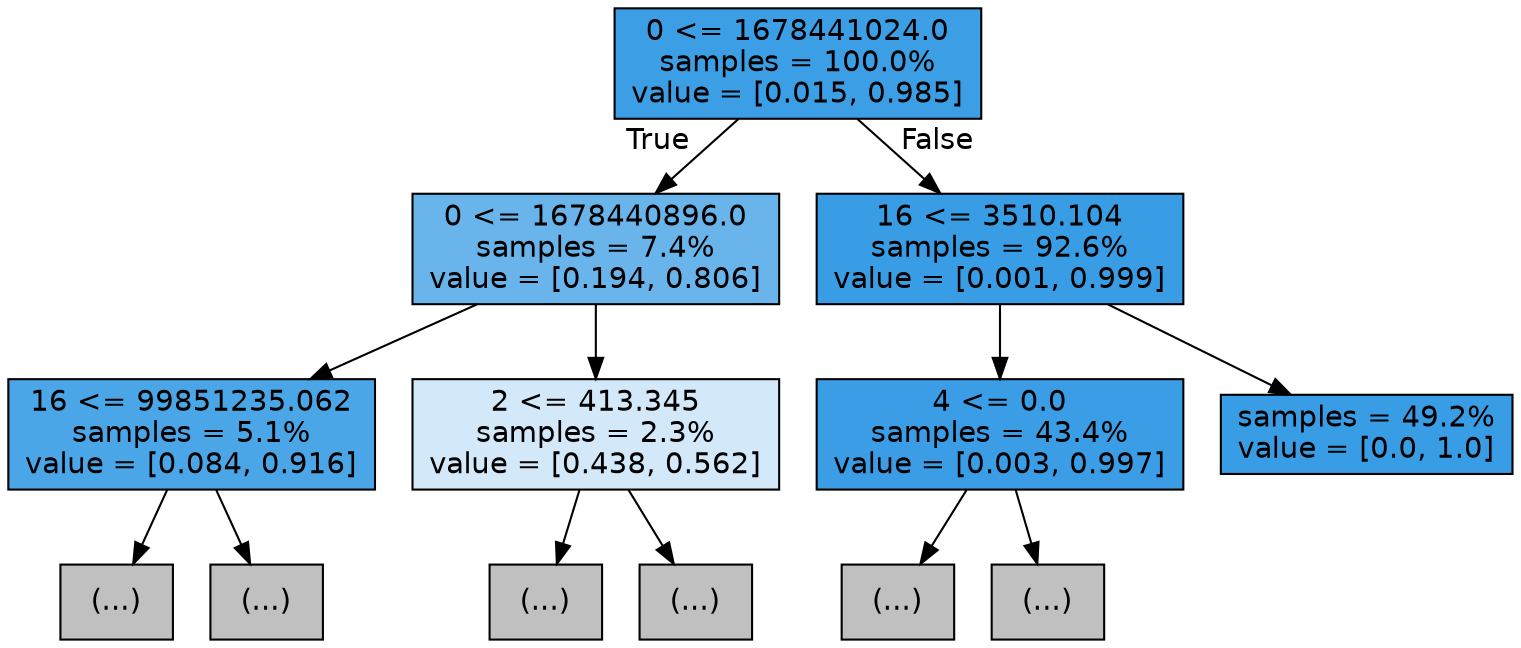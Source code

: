 digraph Tree {
node [shape=box, style="filled", color="black", fontname="helvetica"] ;
edge [fontname="helvetica"] ;
0 [label="0 <= 1678441024.0\nsamples = 100.0%\nvalue = [0.015, 0.985]", fillcolor="#3c9ee5"] ;
1 [label="0 <= 1678440896.0\nsamples = 7.4%\nvalue = [0.194, 0.806]", fillcolor="#69b5eb"] ;
0 -> 1 [labeldistance=2.5, labelangle=45, headlabel="True"] ;
2 [label="16 <= 99851235.062\nsamples = 5.1%\nvalue = [0.084, 0.916]", fillcolor="#4ba6e7"] ;
1 -> 2 ;
3 [label="(...)", fillcolor="#C0C0C0"] ;
2 -> 3 ;
34 [label="(...)", fillcolor="#C0C0C0"] ;
2 -> 34 ;
37 [label="2 <= 413.345\nsamples = 2.3%\nvalue = [0.438, 0.562]", fillcolor="#d3e9f9"] ;
1 -> 37 ;
38 [label="(...)", fillcolor="#C0C0C0"] ;
37 -> 38 ;
79 [label="(...)", fillcolor="#C0C0C0"] ;
37 -> 79 ;
86 [label="16 <= 3510.104\nsamples = 92.6%\nvalue = [0.001, 0.999]", fillcolor="#399de5"] ;
0 -> 86 [labeldistance=2.5, labelangle=-45, headlabel="False"] ;
87 [label="4 <= 0.0\nsamples = 43.4%\nvalue = [0.003, 0.997]", fillcolor="#3a9de5"] ;
86 -> 87 ;
88 [label="(...)", fillcolor="#C0C0C0"] ;
87 -> 88 ;
89 [label="(...)", fillcolor="#C0C0C0"] ;
87 -> 89 ;
96 [label="samples = 49.2%\nvalue = [0.0, 1.0]", fillcolor="#399de5"] ;
86 -> 96 ;
}
